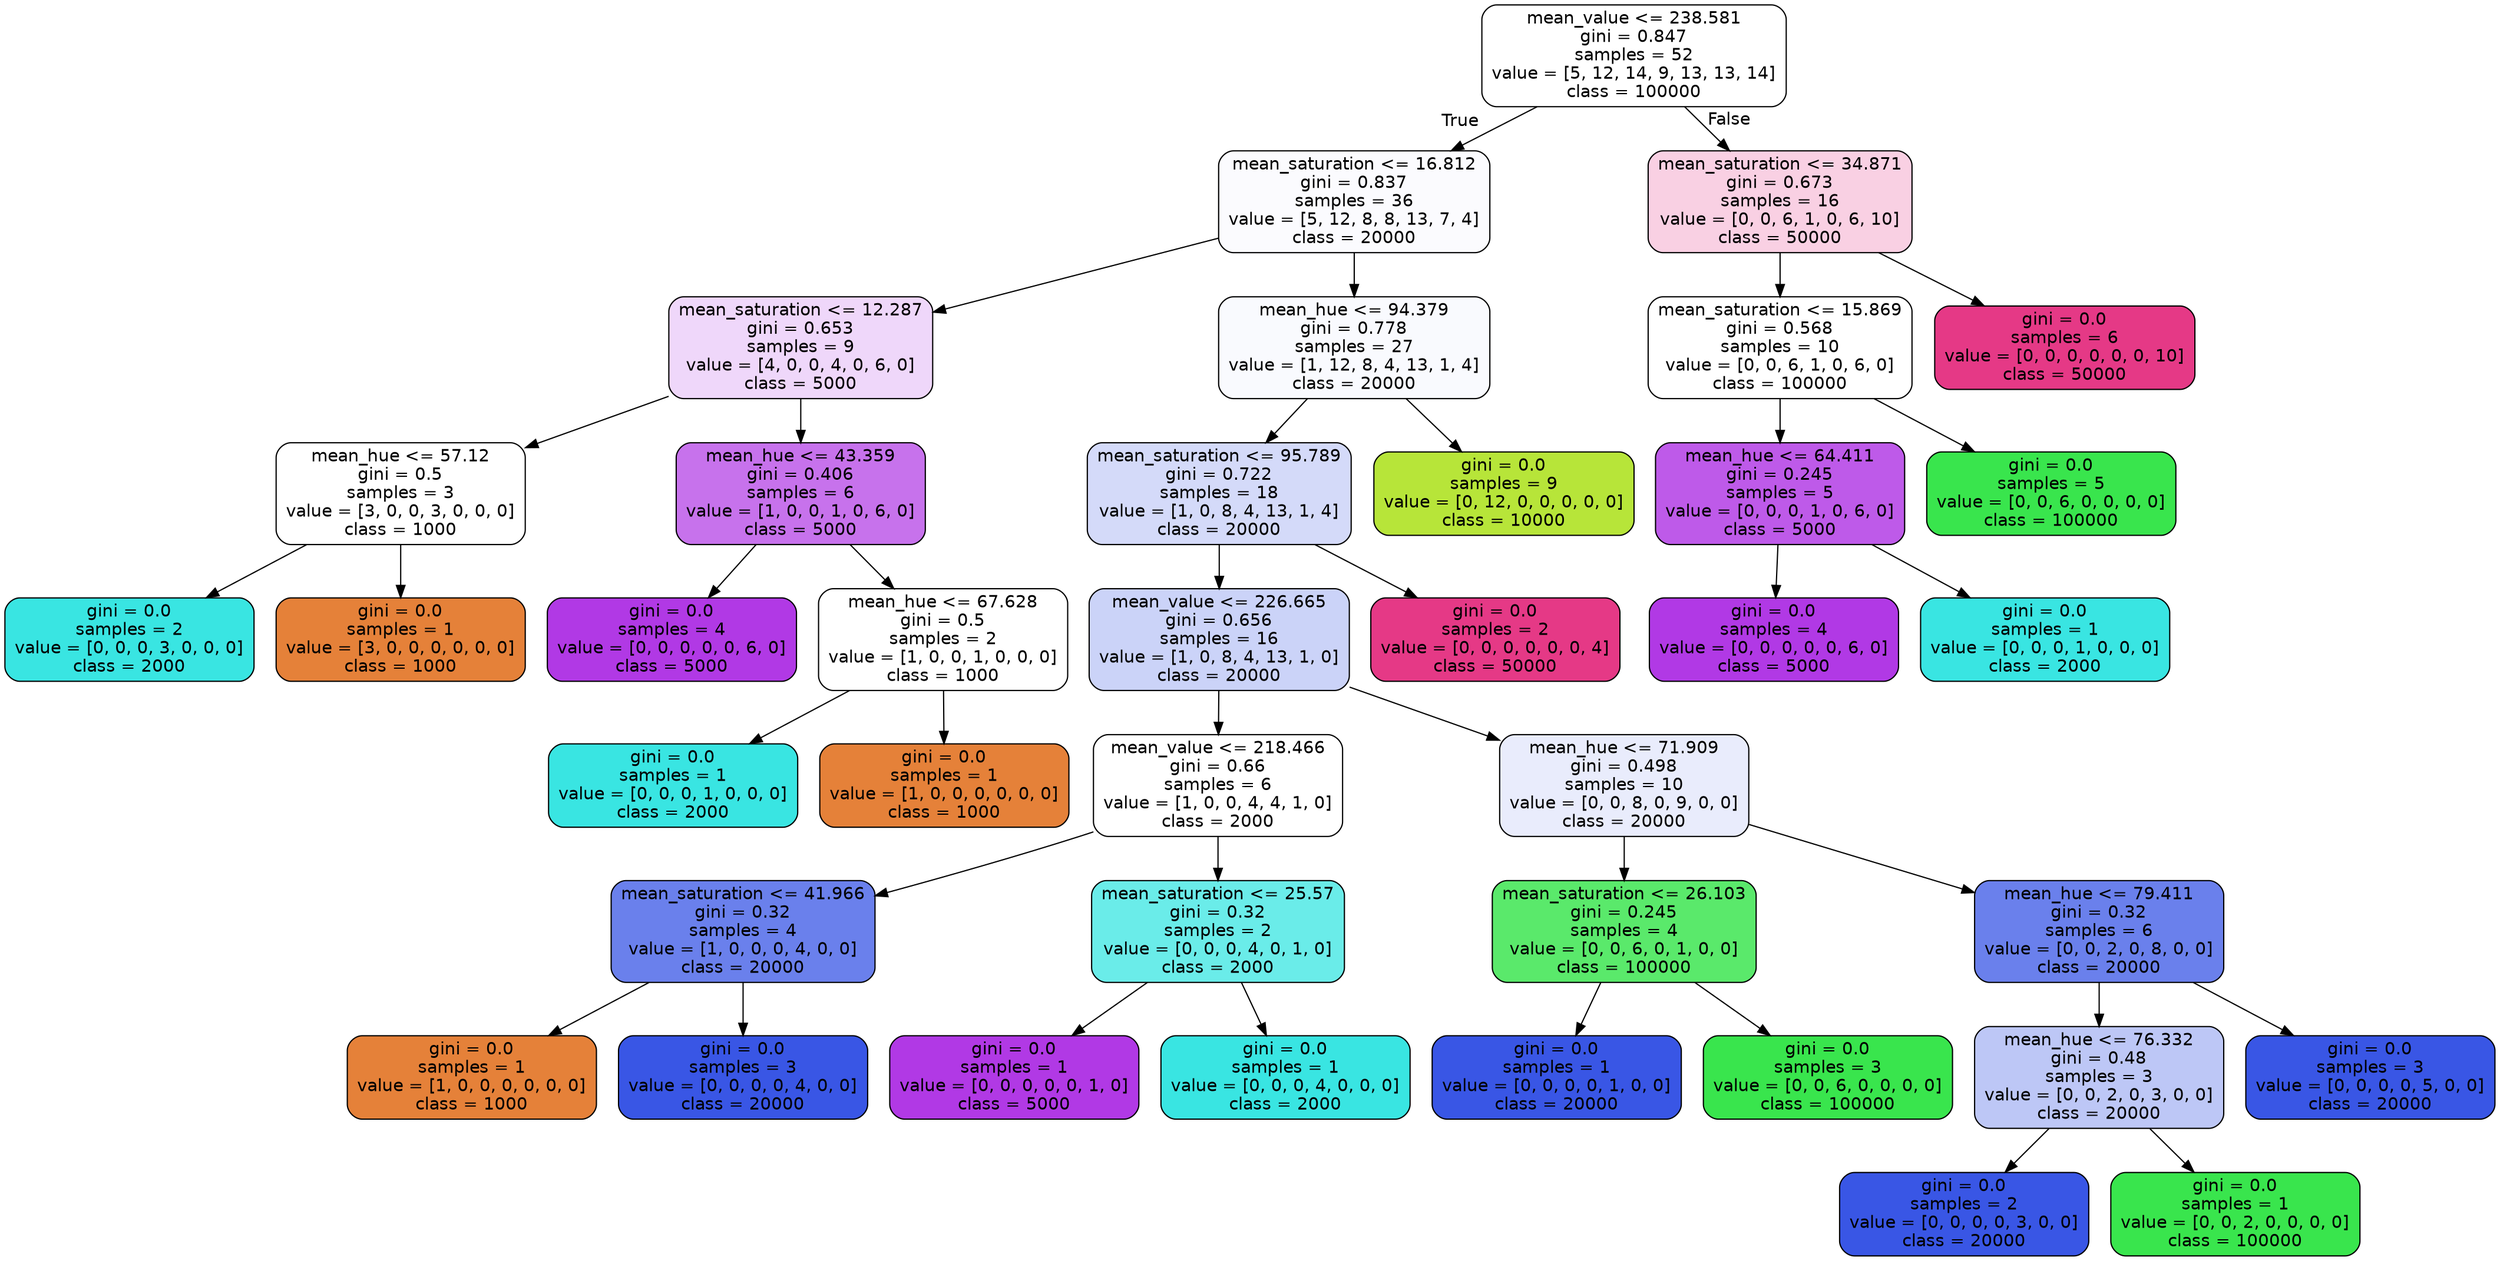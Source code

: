 digraph Tree {
node [shape=box, style="filled, rounded", color="black", fontname="helvetica"] ;
edge [fontname="helvetica"] ;
0 [label="mean_value <= 238.581\ngini = 0.847\nsamples = 52\nvalue = [5, 12, 14, 9, 13, 13, 14]\nclass = 100000", fillcolor="#ffffff"] ;
1 [label="mean_saturation <= 16.812\ngini = 0.837\nsamples = 36\nvalue = [5, 12, 8, 8, 13, 7, 4]\nclass = 20000", fillcolor="#fbfbfe"] ;
0 -> 1 [labeldistance=2.5, labelangle=45, headlabel="True"] ;
2 [label="mean_saturation <= 12.287\ngini = 0.653\nsamples = 9\nvalue = [4, 0, 0, 4, 0, 6, 0]\nclass = 5000", fillcolor="#efd7fa"] ;
1 -> 2 ;
3 [label="mean_hue <= 57.12\ngini = 0.5\nsamples = 3\nvalue = [3, 0, 0, 3, 0, 0, 0]\nclass = 1000", fillcolor="#ffffff"] ;
2 -> 3 ;
4 [label="gini = 0.0\nsamples = 2\nvalue = [0, 0, 0, 3, 0, 0, 0]\nclass = 2000", fillcolor="#39e5e2"] ;
3 -> 4 ;
5 [label="gini = 0.0\nsamples = 1\nvalue = [3, 0, 0, 0, 0, 0, 0]\nclass = 1000", fillcolor="#e58139"] ;
3 -> 5 ;
6 [label="mean_hue <= 43.359\ngini = 0.406\nsamples = 6\nvalue = [1, 0, 0, 1, 0, 6, 0]\nclass = 5000", fillcolor="#c772ec"] ;
2 -> 6 ;
7 [label="gini = 0.0\nsamples = 4\nvalue = [0, 0, 0, 0, 0, 6, 0]\nclass = 5000", fillcolor="#b139e5"] ;
6 -> 7 ;
8 [label="mean_hue <= 67.628\ngini = 0.5\nsamples = 2\nvalue = [1, 0, 0, 1, 0, 0, 0]\nclass = 1000", fillcolor="#ffffff"] ;
6 -> 8 ;
9 [label="gini = 0.0\nsamples = 1\nvalue = [0, 0, 0, 1, 0, 0, 0]\nclass = 2000", fillcolor="#39e5e2"] ;
8 -> 9 ;
10 [label="gini = 0.0\nsamples = 1\nvalue = [1, 0, 0, 0, 0, 0, 0]\nclass = 1000", fillcolor="#e58139"] ;
8 -> 10 ;
11 [label="mean_hue <= 94.379\ngini = 0.778\nsamples = 27\nvalue = [1, 12, 8, 4, 13, 1, 4]\nclass = 20000", fillcolor="#f9fafe"] ;
1 -> 11 ;
12 [label="mean_saturation <= 95.789\ngini = 0.722\nsamples = 18\nvalue = [1, 0, 8, 4, 13, 1, 4]\nclass = 20000", fillcolor="#d4daf9"] ;
11 -> 12 ;
13 [label="mean_value <= 226.665\ngini = 0.656\nsamples = 16\nvalue = [1, 0, 8, 4, 13, 1, 0]\nclass = 20000", fillcolor="#cbd3f8"] ;
12 -> 13 ;
14 [label="mean_value <= 218.466\ngini = 0.66\nsamples = 6\nvalue = [1, 0, 0, 4, 4, 1, 0]\nclass = 2000", fillcolor="#ffffff"] ;
13 -> 14 ;
15 [label="mean_saturation <= 41.966\ngini = 0.32\nsamples = 4\nvalue = [1, 0, 0, 0, 4, 0, 0]\nclass = 20000", fillcolor="#6a80ec"] ;
14 -> 15 ;
16 [label="gini = 0.0\nsamples = 1\nvalue = [1, 0, 0, 0, 0, 0, 0]\nclass = 1000", fillcolor="#e58139"] ;
15 -> 16 ;
17 [label="gini = 0.0\nsamples = 3\nvalue = [0, 0, 0, 0, 4, 0, 0]\nclass = 20000", fillcolor="#3956e5"] ;
15 -> 17 ;
18 [label="mean_saturation <= 25.57\ngini = 0.32\nsamples = 2\nvalue = [0, 0, 0, 4, 0, 1, 0]\nclass = 2000", fillcolor="#6aece9"] ;
14 -> 18 ;
19 [label="gini = 0.0\nsamples = 1\nvalue = [0, 0, 0, 0, 0, 1, 0]\nclass = 5000", fillcolor="#b139e5"] ;
18 -> 19 ;
20 [label="gini = 0.0\nsamples = 1\nvalue = [0, 0, 0, 4, 0, 0, 0]\nclass = 2000", fillcolor="#39e5e2"] ;
18 -> 20 ;
21 [label="mean_hue <= 71.909\ngini = 0.498\nsamples = 10\nvalue = [0, 0, 8, 0, 9, 0, 0]\nclass = 20000", fillcolor="#e9ecfc"] ;
13 -> 21 ;
22 [label="mean_saturation <= 26.103\ngini = 0.245\nsamples = 4\nvalue = [0, 0, 6, 0, 1, 0, 0]\nclass = 100000", fillcolor="#5ae96b"] ;
21 -> 22 ;
23 [label="gini = 0.0\nsamples = 1\nvalue = [0, 0, 0, 0, 1, 0, 0]\nclass = 20000", fillcolor="#3956e5"] ;
22 -> 23 ;
24 [label="gini = 0.0\nsamples = 3\nvalue = [0, 0, 6, 0, 0, 0, 0]\nclass = 100000", fillcolor="#39e54d"] ;
22 -> 24 ;
25 [label="mean_hue <= 79.411\ngini = 0.32\nsamples = 6\nvalue = [0, 0, 2, 0, 8, 0, 0]\nclass = 20000", fillcolor="#6a80ec"] ;
21 -> 25 ;
26 [label="mean_hue <= 76.332\ngini = 0.48\nsamples = 3\nvalue = [0, 0, 2, 0, 3, 0, 0]\nclass = 20000", fillcolor="#bdc7f6"] ;
25 -> 26 ;
27 [label="gini = 0.0\nsamples = 2\nvalue = [0, 0, 0, 0, 3, 0, 0]\nclass = 20000", fillcolor="#3956e5"] ;
26 -> 27 ;
28 [label="gini = 0.0\nsamples = 1\nvalue = [0, 0, 2, 0, 0, 0, 0]\nclass = 100000", fillcolor="#39e54d"] ;
26 -> 28 ;
29 [label="gini = 0.0\nsamples = 3\nvalue = [0, 0, 0, 0, 5, 0, 0]\nclass = 20000", fillcolor="#3956e5"] ;
25 -> 29 ;
30 [label="gini = 0.0\nsamples = 2\nvalue = [0, 0, 0, 0, 0, 0, 4]\nclass = 50000", fillcolor="#e53986"] ;
12 -> 30 ;
31 [label="gini = 0.0\nsamples = 9\nvalue = [0, 12, 0, 0, 0, 0, 0]\nclass = 10000", fillcolor="#b7e539"] ;
11 -> 31 ;
32 [label="mean_saturation <= 34.871\ngini = 0.673\nsamples = 16\nvalue = [0, 0, 6, 1, 0, 6, 10]\nclass = 50000", fillcolor="#f9d0e3"] ;
0 -> 32 [labeldistance=2.5, labelangle=-45, headlabel="False"] ;
33 [label="mean_saturation <= 15.869\ngini = 0.568\nsamples = 10\nvalue = [0, 0, 6, 1, 0, 6, 0]\nclass = 100000", fillcolor="#ffffff"] ;
32 -> 33 ;
34 [label="mean_hue <= 64.411\ngini = 0.245\nsamples = 5\nvalue = [0, 0, 0, 1, 0, 6, 0]\nclass = 5000", fillcolor="#be5ae9"] ;
33 -> 34 ;
35 [label="gini = 0.0\nsamples = 4\nvalue = [0, 0, 0, 0, 0, 6, 0]\nclass = 5000", fillcolor="#b139e5"] ;
34 -> 35 ;
36 [label="gini = 0.0\nsamples = 1\nvalue = [0, 0, 0, 1, 0, 0, 0]\nclass = 2000", fillcolor="#39e5e2"] ;
34 -> 36 ;
37 [label="gini = 0.0\nsamples = 5\nvalue = [0, 0, 6, 0, 0, 0, 0]\nclass = 100000", fillcolor="#39e54d"] ;
33 -> 37 ;
38 [label="gini = 0.0\nsamples = 6\nvalue = [0, 0, 0, 0, 0, 0, 10]\nclass = 50000", fillcolor="#e53986"] ;
32 -> 38 ;
}